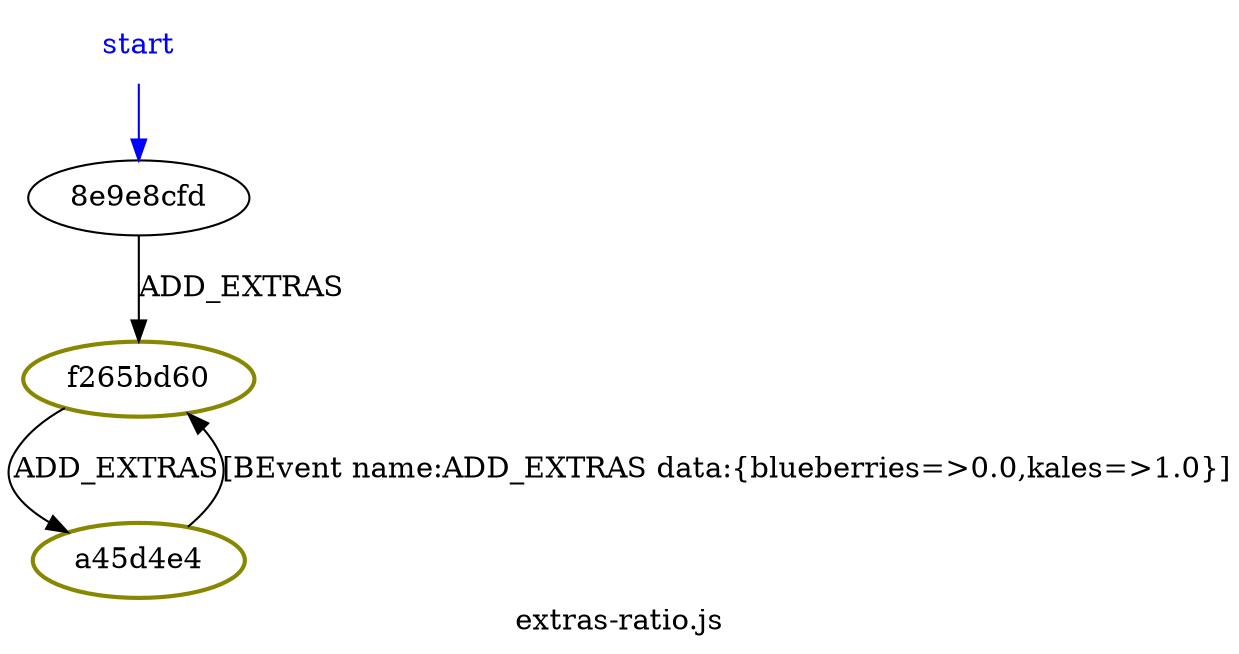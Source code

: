 digraph extras_ratio_js {
label="extras-ratio.js"
start [shape=none fontcolor=blue label="start"]
bpss8e9e8cfd[label="8e9e8cfd"]
start -> bpss8e9e8cfd [color=blue]
bpssf265bd60[label="f265bd60" penwidth=2 color="#888800" ]
bpss8e9e8cfd -> bpssf265bd60[label="ADD_EXTRAS"]
bpssa45d4e4[label="a45d4e4" penwidth=2 color="#888800" ]
bpssf265bd60 -> bpssa45d4e4[label="ADD_EXTRAS"]
bpssa45d4e4 -> bpssf265bd60[label="[BEvent name:ADD_EXTRAS data:{blueberries=>0.0,kales=>1.0}]"]
}
